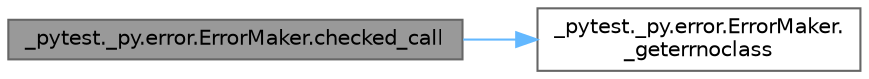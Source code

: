 digraph "_pytest._py.error.ErrorMaker.checked_call"
{
 // LATEX_PDF_SIZE
  bgcolor="transparent";
  edge [fontname=Helvetica,fontsize=10,labelfontname=Helvetica,labelfontsize=10];
  node [fontname=Helvetica,fontsize=10,shape=box,height=0.2,width=0.4];
  rankdir="LR";
  Node1 [id="Node000001",label="_pytest._py.error.ErrorMaker.checked_call",height=0.2,width=0.4,color="gray40", fillcolor="grey60", style="filled", fontcolor="black",tooltip=" "];
  Node1 -> Node2 [id="edge1_Node000001_Node000002",color="steelblue1",style="solid",tooltip=" "];
  Node2 [id="Node000002",label="_pytest._py.error.ErrorMaker.\l_geterrnoclass",height=0.2,width=0.4,color="grey40", fillcolor="white", style="filled",URL="$class__pytest_1_1__py_1_1error_1_1_error_maker.html#aae9046c37f1b6c9398fb34ccc0ac83ec",tooltip=" "];
}
